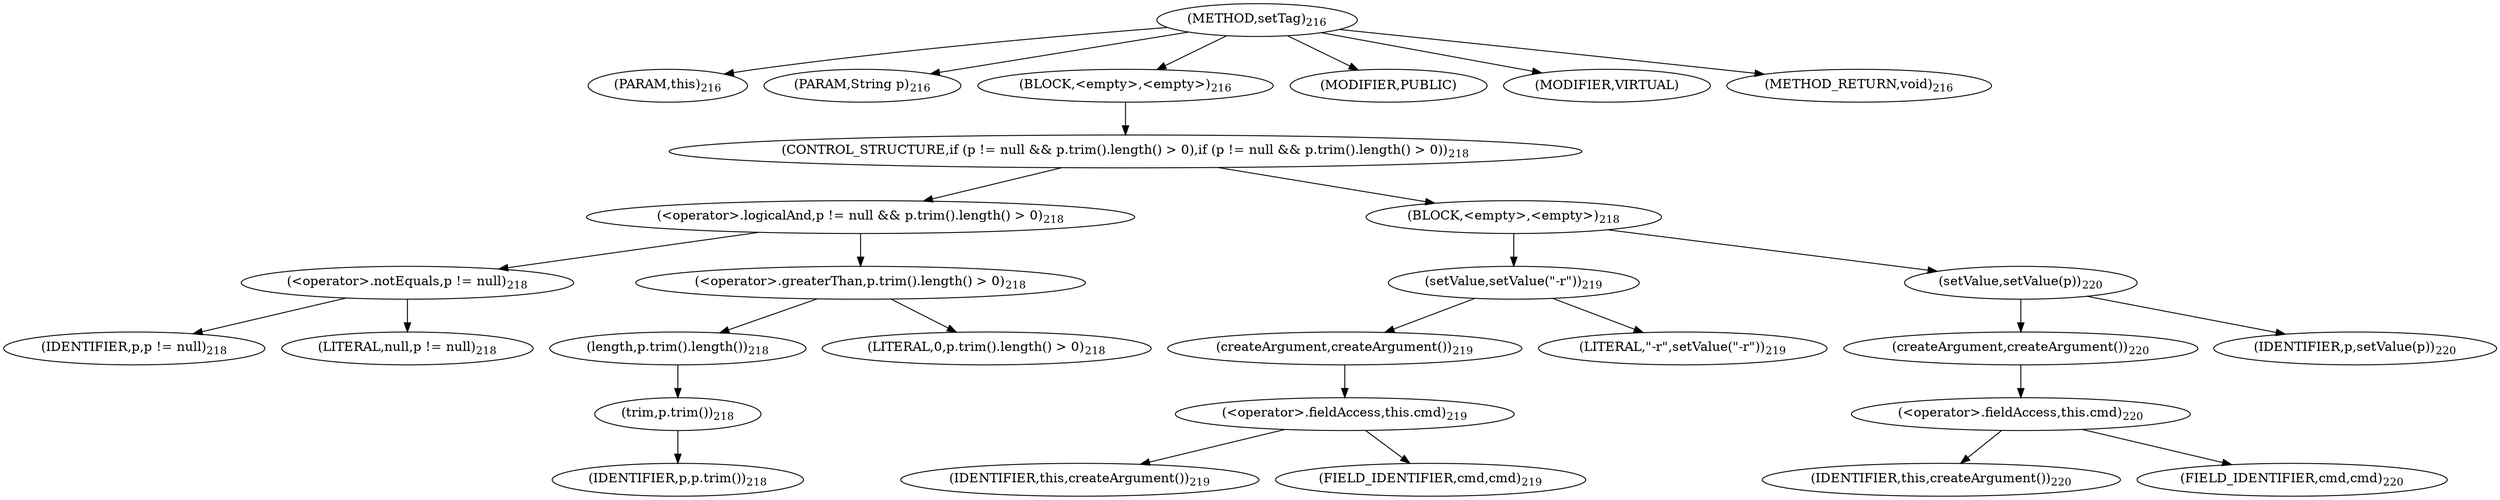 digraph "setTag" {  
"394" [label = <(METHOD,setTag)<SUB>216</SUB>> ]
"395" [label = <(PARAM,this)<SUB>216</SUB>> ]
"396" [label = <(PARAM,String p)<SUB>216</SUB>> ]
"397" [label = <(BLOCK,&lt;empty&gt;,&lt;empty&gt;)<SUB>216</SUB>> ]
"398" [label = <(CONTROL_STRUCTURE,if (p != null &amp;&amp; p.trim().length() &gt; 0),if (p != null &amp;&amp; p.trim().length() &gt; 0))<SUB>218</SUB>> ]
"399" [label = <(&lt;operator&gt;.logicalAnd,p != null &amp;&amp; p.trim().length() &gt; 0)<SUB>218</SUB>> ]
"400" [label = <(&lt;operator&gt;.notEquals,p != null)<SUB>218</SUB>> ]
"401" [label = <(IDENTIFIER,p,p != null)<SUB>218</SUB>> ]
"402" [label = <(LITERAL,null,p != null)<SUB>218</SUB>> ]
"403" [label = <(&lt;operator&gt;.greaterThan,p.trim().length() &gt; 0)<SUB>218</SUB>> ]
"404" [label = <(length,p.trim().length())<SUB>218</SUB>> ]
"405" [label = <(trim,p.trim())<SUB>218</SUB>> ]
"406" [label = <(IDENTIFIER,p,p.trim())<SUB>218</SUB>> ]
"407" [label = <(LITERAL,0,p.trim().length() &gt; 0)<SUB>218</SUB>> ]
"408" [label = <(BLOCK,&lt;empty&gt;,&lt;empty&gt;)<SUB>218</SUB>> ]
"409" [label = <(setValue,setValue(&quot;-r&quot;))<SUB>219</SUB>> ]
"410" [label = <(createArgument,createArgument())<SUB>219</SUB>> ]
"411" [label = <(&lt;operator&gt;.fieldAccess,this.cmd)<SUB>219</SUB>> ]
"412" [label = <(IDENTIFIER,this,createArgument())<SUB>219</SUB>> ]
"413" [label = <(FIELD_IDENTIFIER,cmd,cmd)<SUB>219</SUB>> ]
"414" [label = <(LITERAL,&quot;-r&quot;,setValue(&quot;-r&quot;))<SUB>219</SUB>> ]
"415" [label = <(setValue,setValue(p))<SUB>220</SUB>> ]
"416" [label = <(createArgument,createArgument())<SUB>220</SUB>> ]
"417" [label = <(&lt;operator&gt;.fieldAccess,this.cmd)<SUB>220</SUB>> ]
"418" [label = <(IDENTIFIER,this,createArgument())<SUB>220</SUB>> ]
"419" [label = <(FIELD_IDENTIFIER,cmd,cmd)<SUB>220</SUB>> ]
"420" [label = <(IDENTIFIER,p,setValue(p))<SUB>220</SUB>> ]
"421" [label = <(MODIFIER,PUBLIC)> ]
"422" [label = <(MODIFIER,VIRTUAL)> ]
"423" [label = <(METHOD_RETURN,void)<SUB>216</SUB>> ]
  "394" -> "395" 
  "394" -> "396" 
  "394" -> "397" 
  "394" -> "421" 
  "394" -> "422" 
  "394" -> "423" 
  "397" -> "398" 
  "398" -> "399" 
  "398" -> "408" 
  "399" -> "400" 
  "399" -> "403" 
  "400" -> "401" 
  "400" -> "402" 
  "403" -> "404" 
  "403" -> "407" 
  "404" -> "405" 
  "405" -> "406" 
  "408" -> "409" 
  "408" -> "415" 
  "409" -> "410" 
  "409" -> "414" 
  "410" -> "411" 
  "411" -> "412" 
  "411" -> "413" 
  "415" -> "416" 
  "415" -> "420" 
  "416" -> "417" 
  "417" -> "418" 
  "417" -> "419" 
}
